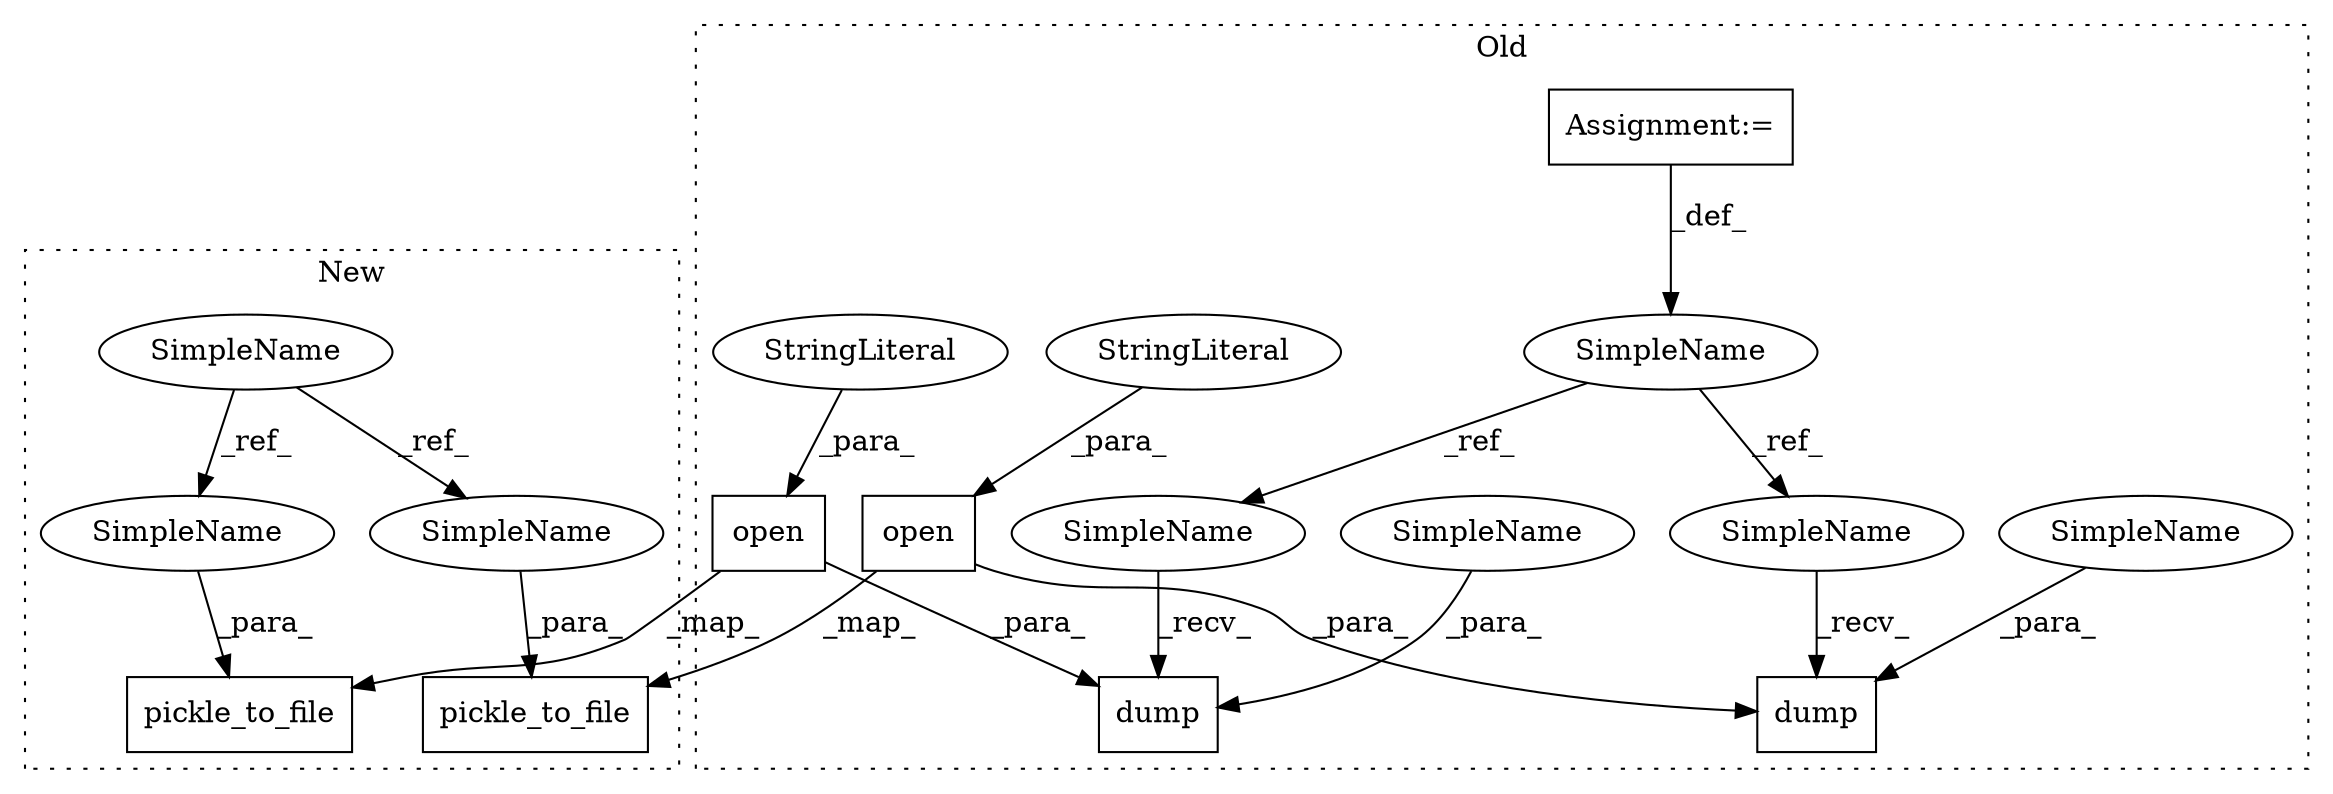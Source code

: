 digraph G {
subgraph cluster0 {
1 [label="open" a="32" s="6367,6411" l="5,1" shape="box"];
3 [label="dump" a="32" s="6357,6412" l="5,1" shape="box"];
4 [label="StringLiteral" a="45" s="6407" l="4" shape="ellipse"];
5 [label="Assignment:=" a="7" s="5507" l="6" shape="box"];
6 [label="SimpleName" a="42" s="5507" l="6" shape="ellipse"];
7 [label="dump" a="32" s="5858,5913" l="5,1" shape="box"];
10 [label="open" a="32" s="5868,5912" l="5,1" shape="box"];
11 [label="StringLiteral" a="45" s="5908" l="4" shape="ellipse"];
14 [label="SimpleName" a="42" s="6350" l="6" shape="ellipse"];
15 [label="SimpleName" a="42" s="5851" l="6" shape="ellipse"];
16 [label="SimpleName" a="42" s="6362" l="4" shape="ellipse"];
17 [label="SimpleName" a="42" s="5863" l="4" shape="ellipse"];
label = "Old";
style="dotted";
}
subgraph cluster1 {
2 [label="pickle_to_file" a="32" s="6497,6551" l="15,1" shape="box"];
8 [label="SimpleName" a="42" s="5447" l="4" shape="ellipse"];
9 [label="pickle_to_file" a="32" s="6006,6060" l="15,1" shape="box"];
12 [label="SimpleName" a="42" s="6021" l="4" shape="ellipse"];
13 [label="SimpleName" a="42" s="6512" l="4" shape="ellipse"];
label = "New";
style="dotted";
}
1 -> 2 [label="_map_"];
1 -> 3 [label="_para_"];
4 -> 1 [label="_para_"];
5 -> 6 [label="_def_"];
6 -> 14 [label="_ref_"];
6 -> 15 [label="_ref_"];
8 -> 13 [label="_ref_"];
8 -> 12 [label="_ref_"];
10 -> 7 [label="_para_"];
10 -> 9 [label="_map_"];
11 -> 10 [label="_para_"];
12 -> 9 [label="_para_"];
13 -> 2 [label="_para_"];
14 -> 3 [label="_recv_"];
15 -> 7 [label="_recv_"];
16 -> 3 [label="_para_"];
17 -> 7 [label="_para_"];
}